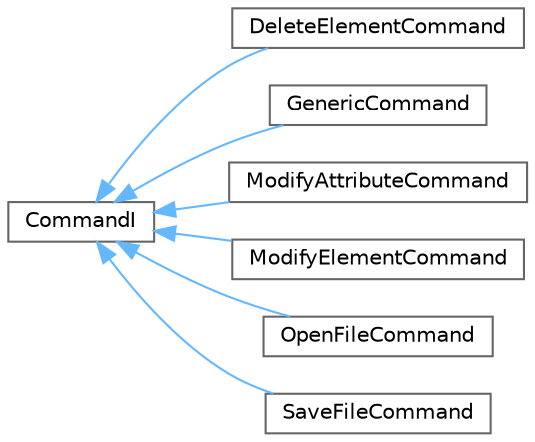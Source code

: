 digraph "Graphical Class Hierarchy"
{
 // LATEX_PDF_SIZE
  bgcolor="transparent";
  edge [fontname=Helvetica,fontsize=10,labelfontname=Helvetica,labelfontsize=10];
  node [fontname=Helvetica,fontsize=10,shape=box,height=0.2,width=0.4];
  rankdir="LR";
  Node0 [id="Node000000",label="CommandI",height=0.2,width=0.4,color="grey40", fillcolor="white", style="filled",URL="$classCommandI.html",tooltip="The command class encapsulates the interactions between the various interfaces of the SDFormat Editor..."];
  Node0 -> Node1 [id="edge2_Node000000_Node000001",dir="back",color="steelblue1",style="solid",tooltip=" "];
  Node1 [id="Node000001",label="DeleteElementCommand",height=0.2,width=0.4,color="grey40", fillcolor="white", style="filled",URL="$classDeleteElementCommand.html",tooltip="Open model command implementation of CommandI."];
  Node0 -> Node2 [id="edge3_Node000000_Node000002",dir="back",color="steelblue1",style="solid",tooltip=" "];
  Node2 [id="Node000002",label="GenericCommand",height=0.2,width=0.4,color="grey40", fillcolor="white", style="filled",URL="$classGenericCommand.html",tooltip="Executes and pops the top commandI object from a stack."];
  Node0 -> Node3 [id="edge4_Node000000_Node000003",dir="back",color="steelblue1",style="solid",tooltip=" "];
  Node3 [id="Node000003",label="ModifyAttributeCommand",height=0.2,width=0.4,color="grey40", fillcolor="white", style="filled",URL="$classModifyAttributeCommand.html",tooltip="Open model command implementation of CommandI."];
  Node0 -> Node4 [id="edge5_Node000000_Node000004",dir="back",color="steelblue1",style="solid",tooltip=" "];
  Node4 [id="Node000004",label="ModifyElementCommand",height=0.2,width=0.4,color="grey40", fillcolor="white", style="filled",URL="$classModifyElementCommand.html",tooltip="Open model command implementation of CommandI."];
  Node0 -> Node5 [id="edge6_Node000000_Node000005",dir="back",color="steelblue1",style="solid",tooltip=" "];
  Node5 [id="Node000005",label="OpenFileCommand",height=0.2,width=0.4,color="grey40", fillcolor="white", style="filled",URL="$classOpenFileCommand.html",tooltip="Open model command implementation of CommandI."];
  Node0 -> Node6 [id="edge7_Node000000_Node000006",dir="back",color="steelblue1",style="solid",tooltip=" "];
  Node6 [id="Node000006",label="SaveFileCommand",height=0.2,width=0.4,color="grey40", fillcolor="white", style="filled",URL="$classSaveFileCommand.html",tooltip="Open model command implementation of CommandI."];
}
